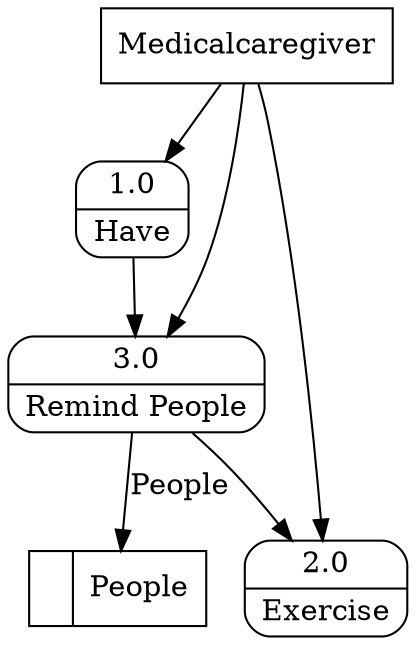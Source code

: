digraph dfd2{ 
node[shape=record]
200 [label="<f0>  |<f1> People " ];
201 [label="Medicalcaregiver" shape=box];
202 [label="{<f0> 1.0|<f1> Have }" shape=Mrecord];
203 [label="{<f0> 2.0|<f1> Exercise }" shape=Mrecord];
204 [label="{<f0> 3.0|<f1> Remind People }" shape=Mrecord];
201 -> 202
201 -> 203
201 -> 204
202 -> 204
204 -> 203
204 -> 200 [label="People"]
}